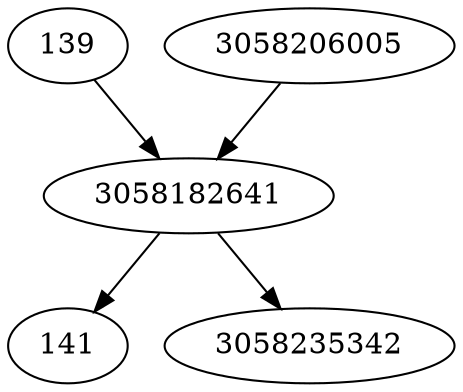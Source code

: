 strict digraph  {
139;
141;
3058235342;
3058182641;
3058206005;
139 -> 3058182641;
3058182641 -> 141;
3058182641 -> 3058235342;
3058206005 -> 3058182641;
}
